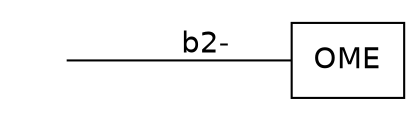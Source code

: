 graph G {graph [splines=false dpi=72 outputorder="edgesfirst"];
node [shape="none" fontname=DejaVuSans labelfontsize=12 label="none" size=50 fixedsize="true" scale="true"];
edge [labelfontsize=12 fontname=DejaVuSans labeldistance=1.2 labelangle=320.0];
rankdir=LR nodesep="0.05" ranksep="0.8";
0 [shape=box label="OME"]
1 [label="" height="0.7" image="includes/MolecularMetadata/Sugars/SNFG_Symbol_Images/DKDO.svg"];
1--0 [label="b2-" headclip=true tailclip=false];
}
